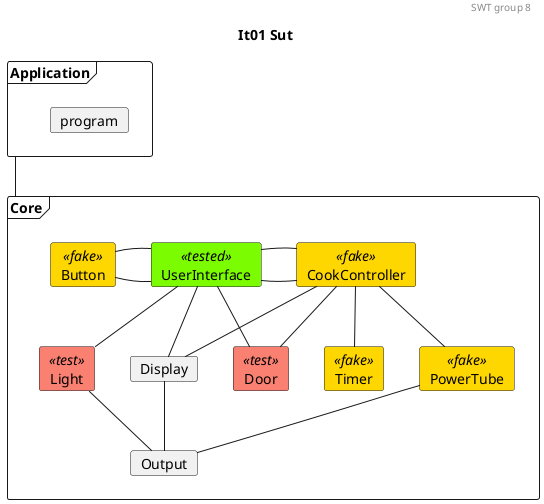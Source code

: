 @startuml

'Testing colors:
skinparam card{
    backgroundColor<<tested>> lawngreen
    backgroundColor<<sut>> salmon
    backgroundColor<<test>> salmon
    backgroundColor<<fake>> gold
}

header SWT group 8
title It01 Sut

frame Application{
    card program
}

frame Core{
    card UserInterface<<tested>>
    card CookController<<fake>>

    card Door<<test>>
    card Light<<test>>
    card Timer<<fake>>
    card PowerTube<<fake>>
    card Display
    card Output
    card Button<<fake>>
}

'Relations projects
' 0. to 1.
Application -- Core

'Relations CookController:
'1.
CookController - UserInterface
'1. to 2.
CookController -- Door
CookController -- Timer
CookController -- PowerTube
CookController -- Display

'Relations UserInterface:
'1.
UserInterface - CookController
Button - UserInterface 
UserInterface - Button

'1. to 2.
UserInterface -- Light
UserInterface -- Door
UserInterface -- Display


' Relations 2. to 3.
Light -- Output
Display -- Output
PowerTube -- Output



@enduml